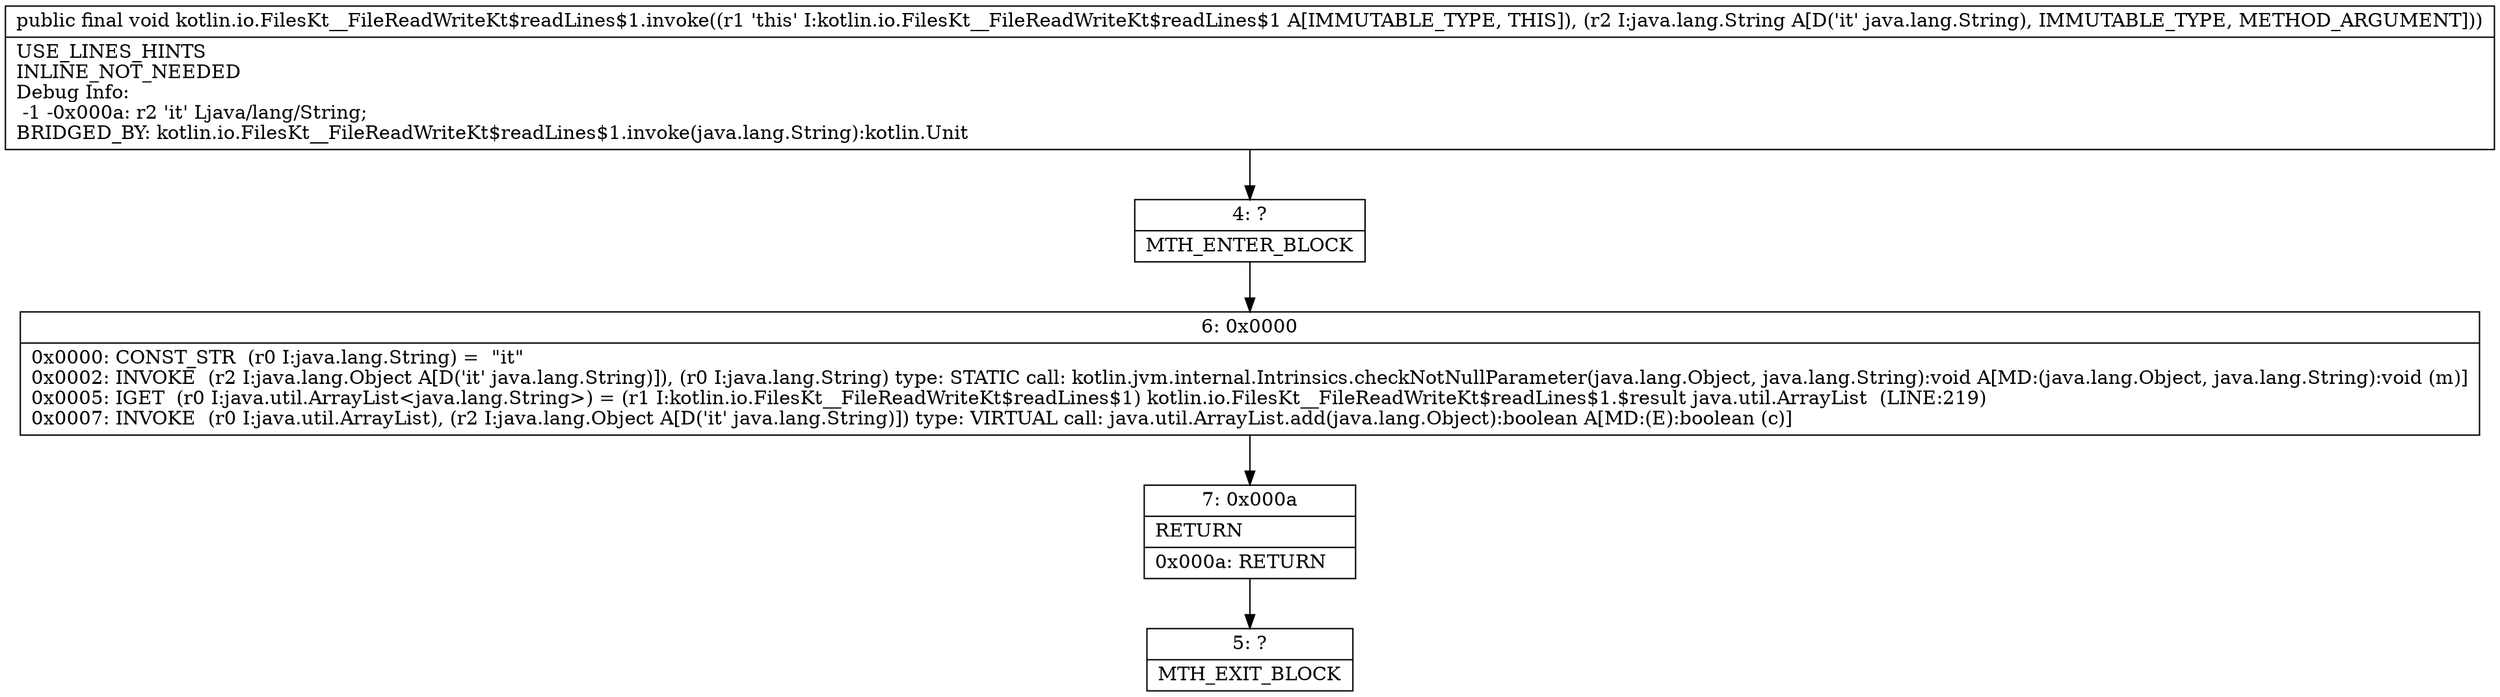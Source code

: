 digraph "CFG forkotlin.io.FilesKt__FileReadWriteKt$readLines$1.invoke(Ljava\/lang\/String;)V" {
Node_4 [shape=record,label="{4\:\ ?|MTH_ENTER_BLOCK\l}"];
Node_6 [shape=record,label="{6\:\ 0x0000|0x0000: CONST_STR  (r0 I:java.lang.String) =  \"it\" \l0x0002: INVOKE  (r2 I:java.lang.Object A[D('it' java.lang.String)]), (r0 I:java.lang.String) type: STATIC call: kotlin.jvm.internal.Intrinsics.checkNotNullParameter(java.lang.Object, java.lang.String):void A[MD:(java.lang.Object, java.lang.String):void (m)]\l0x0005: IGET  (r0 I:java.util.ArrayList\<java.lang.String\>) = (r1 I:kotlin.io.FilesKt__FileReadWriteKt$readLines$1) kotlin.io.FilesKt__FileReadWriteKt$readLines$1.$result java.util.ArrayList  (LINE:219)\l0x0007: INVOKE  (r0 I:java.util.ArrayList), (r2 I:java.lang.Object A[D('it' java.lang.String)]) type: VIRTUAL call: java.util.ArrayList.add(java.lang.Object):boolean A[MD:(E):boolean (c)]\l}"];
Node_7 [shape=record,label="{7\:\ 0x000a|RETURN\l|0x000a: RETURN   \l}"];
Node_5 [shape=record,label="{5\:\ ?|MTH_EXIT_BLOCK\l}"];
MethodNode[shape=record,label="{public final void kotlin.io.FilesKt__FileReadWriteKt$readLines$1.invoke((r1 'this' I:kotlin.io.FilesKt__FileReadWriteKt$readLines$1 A[IMMUTABLE_TYPE, THIS]), (r2 I:java.lang.String A[D('it' java.lang.String), IMMUTABLE_TYPE, METHOD_ARGUMENT]))  | USE_LINES_HINTS\lINLINE_NOT_NEEDED\lDebug Info:\l  \-1 \-0x000a: r2 'it' Ljava\/lang\/String;\lBRIDGED_BY: kotlin.io.FilesKt__FileReadWriteKt$readLines$1.invoke(java.lang.String):kotlin.Unit\l}"];
MethodNode -> Node_4;Node_4 -> Node_6;
Node_6 -> Node_7;
Node_7 -> Node_5;
}

